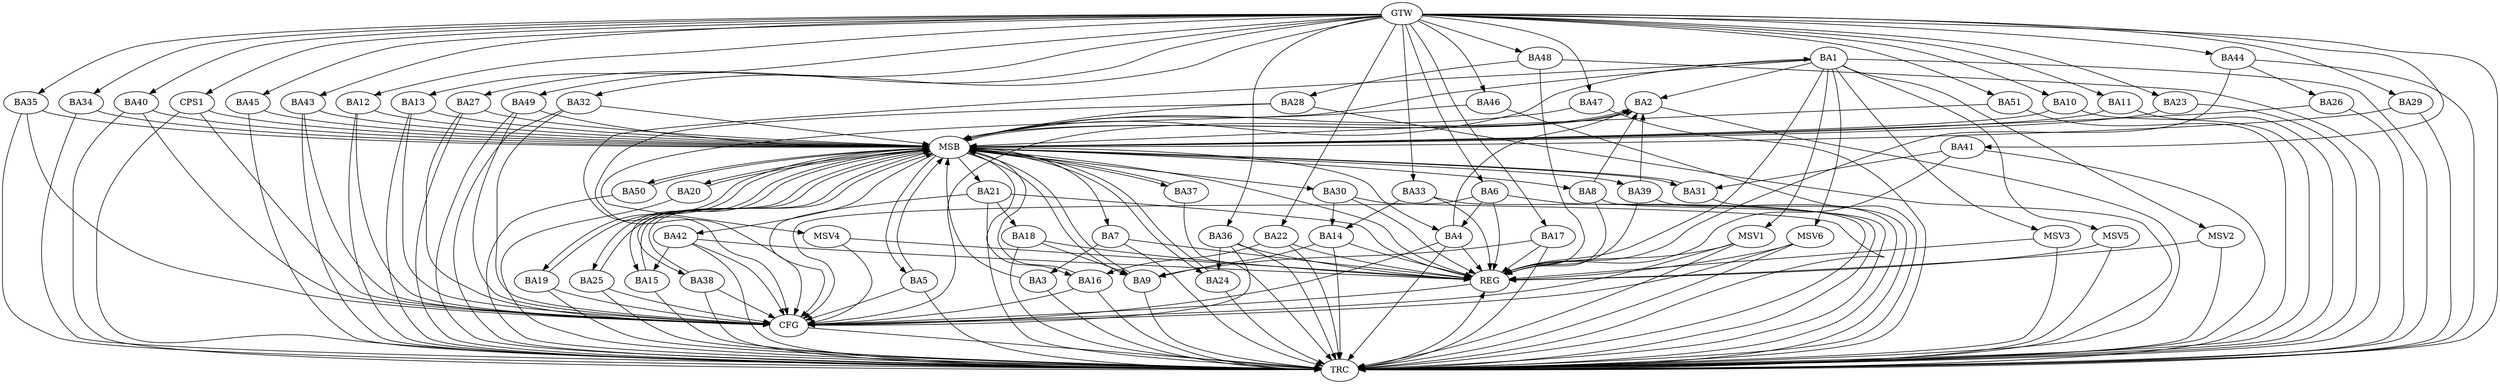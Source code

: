 strict digraph G {
  BA1 [ label="BA1" ];
  BA2 [ label="BA2" ];
  BA3 [ label="BA3" ];
  BA4 [ label="BA4" ];
  BA5 [ label="BA5" ];
  BA6 [ label="BA6" ];
  BA7 [ label="BA7" ];
  BA8 [ label="BA8" ];
  BA9 [ label="BA9" ];
  BA10 [ label="BA10" ];
  BA11 [ label="BA11" ];
  BA12 [ label="BA12" ];
  BA13 [ label="BA13" ];
  BA14 [ label="BA14" ];
  BA15 [ label="BA15" ];
  BA16 [ label="BA16" ];
  BA17 [ label="BA17" ];
  BA18 [ label="BA18" ];
  BA19 [ label="BA19" ];
  BA20 [ label="BA20" ];
  BA21 [ label="BA21" ];
  BA22 [ label="BA22" ];
  BA23 [ label="BA23" ];
  BA24 [ label="BA24" ];
  BA25 [ label="BA25" ];
  BA26 [ label="BA26" ];
  BA27 [ label="BA27" ];
  BA28 [ label="BA28" ];
  BA29 [ label="BA29" ];
  BA30 [ label="BA30" ];
  BA31 [ label="BA31" ];
  BA32 [ label="BA32" ];
  BA33 [ label="BA33" ];
  BA34 [ label="BA34" ];
  BA35 [ label="BA35" ];
  BA36 [ label="BA36" ];
  BA37 [ label="BA37" ];
  BA38 [ label="BA38" ];
  BA39 [ label="BA39" ];
  BA40 [ label="BA40" ];
  BA41 [ label="BA41" ];
  BA42 [ label="BA42" ];
  BA43 [ label="BA43" ];
  BA44 [ label="BA44" ];
  BA45 [ label="BA45" ];
  BA46 [ label="BA46" ];
  BA47 [ label="BA47" ];
  BA48 [ label="BA48" ];
  BA49 [ label="BA49" ];
  BA50 [ label="BA50" ];
  BA51 [ label="BA51" ];
  CPS1 [ label="CPS1" ];
  GTW [ label="GTW" ];
  REG [ label="REG" ];
  MSB [ label="MSB" ];
  CFG [ label="CFG" ];
  TRC [ label="TRC" ];
  MSV1 [ label="MSV1" ];
  MSV2 [ label="MSV2" ];
  MSV3 [ label="MSV3" ];
  MSV4 [ label="MSV4" ];
  MSV5 [ label="MSV5" ];
  MSV6 [ label="MSV6" ];
  BA1 -> BA2;
  BA4 -> BA2;
  BA6 -> BA4;
  BA7 -> BA3;
  BA8 -> BA2;
  BA14 -> BA9;
  BA17 -> BA9;
  BA18 -> BA9;
  BA21 -> BA18;
  BA22 -> BA16;
  BA30 -> BA14;
  BA33 -> BA14;
  BA36 -> BA24;
  BA39 -> BA2;
  BA41 -> BA31;
  BA42 -> BA15;
  BA44 -> BA26;
  BA48 -> BA28;
  GTW -> BA6;
  GTW -> BA10;
  GTW -> BA11;
  GTW -> BA12;
  GTW -> BA13;
  GTW -> BA17;
  GTW -> BA22;
  GTW -> BA23;
  GTW -> BA27;
  GTW -> BA29;
  GTW -> BA32;
  GTW -> BA33;
  GTW -> BA34;
  GTW -> BA35;
  GTW -> BA36;
  GTW -> BA40;
  GTW -> BA41;
  GTW -> BA43;
  GTW -> BA44;
  GTW -> BA45;
  GTW -> BA46;
  GTW -> BA47;
  GTW -> BA48;
  GTW -> BA49;
  GTW -> BA51;
  GTW -> CPS1;
  BA1 -> REG;
  BA4 -> REG;
  BA6 -> REG;
  BA7 -> REG;
  BA8 -> REG;
  BA14 -> REG;
  BA17 -> REG;
  BA18 -> REG;
  BA21 -> REG;
  BA22 -> REG;
  BA30 -> REG;
  BA33 -> REG;
  BA36 -> REG;
  BA39 -> REG;
  BA41 -> REG;
  BA42 -> REG;
  BA44 -> REG;
  BA48 -> REG;
  BA2 -> MSB;
  MSB -> BA1;
  MSB -> REG;
  BA3 -> MSB;
  MSB -> BA2;
  BA5 -> MSB;
  MSB -> BA4;
  BA9 -> MSB;
  BA10 -> MSB;
  MSB -> BA9;
  BA11 -> MSB;
  BA12 -> MSB;
  MSB -> BA7;
  BA13 -> MSB;
  BA15 -> MSB;
  BA16 -> MSB;
  BA19 -> MSB;
  BA20 -> MSB;
  BA23 -> MSB;
  BA24 -> MSB;
  MSB -> BA16;
  BA25 -> MSB;
  BA26 -> MSB;
  BA27 -> MSB;
  BA28 -> MSB;
  BA29 -> MSB;
  MSB -> BA25;
  BA31 -> MSB;
  BA32 -> MSB;
  BA34 -> MSB;
  MSB -> BA30;
  BA35 -> MSB;
  MSB -> BA5;
  BA37 -> MSB;
  MSB -> BA20;
  BA38 -> MSB;
  MSB -> BA37;
  BA40 -> MSB;
  BA43 -> MSB;
  BA45 -> MSB;
  BA46 -> MSB;
  MSB -> BA39;
  BA47 -> MSB;
  MSB -> BA31;
  BA49 -> MSB;
  BA50 -> MSB;
  BA51 -> MSB;
  MSB -> BA24;
  CPS1 -> MSB;
  MSB -> BA38;
  MSB -> BA15;
  MSB -> BA8;
  MSB -> BA19;
  MSB -> BA50;
  MSB -> BA42;
  MSB -> BA21;
  BA12 -> CFG;
  BA28 -> CFG;
  BA43 -> CFG;
  BA25 -> CFG;
  BA4 -> CFG;
  BA36 -> CFG;
  BA42 -> CFG;
  BA2 -> CFG;
  BA35 -> CFG;
  BA40 -> CFG;
  BA6 -> CFG;
  BA21 -> CFG;
  BA16 -> CFG;
  BA19 -> CFG;
  BA5 -> CFG;
  CPS1 -> CFG;
  BA32 -> CFG;
  BA38 -> CFG;
  BA27 -> CFG;
  BA49 -> CFG;
  BA1 -> CFG;
  BA13 -> CFG;
  REG -> CFG;
  BA1 -> TRC;
  BA2 -> TRC;
  BA3 -> TRC;
  BA4 -> TRC;
  BA5 -> TRC;
  BA6 -> TRC;
  BA7 -> TRC;
  BA8 -> TRC;
  BA9 -> TRC;
  BA10 -> TRC;
  BA11 -> TRC;
  BA12 -> TRC;
  BA13 -> TRC;
  BA14 -> TRC;
  BA15 -> TRC;
  BA16 -> TRC;
  BA17 -> TRC;
  BA18 -> TRC;
  BA19 -> TRC;
  BA20 -> TRC;
  BA21 -> TRC;
  BA22 -> TRC;
  BA23 -> TRC;
  BA24 -> TRC;
  BA25 -> TRC;
  BA26 -> TRC;
  BA27 -> TRC;
  BA28 -> TRC;
  BA29 -> TRC;
  BA30 -> TRC;
  BA31 -> TRC;
  BA32 -> TRC;
  BA33 -> TRC;
  BA34 -> TRC;
  BA35 -> TRC;
  BA36 -> TRC;
  BA37 -> TRC;
  BA38 -> TRC;
  BA39 -> TRC;
  BA40 -> TRC;
  BA41 -> TRC;
  BA42 -> TRC;
  BA43 -> TRC;
  BA44 -> TRC;
  BA45 -> TRC;
  BA46 -> TRC;
  BA47 -> TRC;
  BA48 -> TRC;
  BA49 -> TRC;
  BA50 -> TRC;
  BA51 -> TRC;
  CPS1 -> TRC;
  GTW -> TRC;
  CFG -> TRC;
  TRC -> REG;
  BA1 -> MSV1;
  BA1 -> MSV2;
  MSV1 -> REG;
  MSV1 -> TRC;
  MSV1 -> CFG;
  MSV2 -> REG;
  MSV2 -> TRC;
  BA1 -> MSV3;
  MSV3 -> REG;
  MSV3 -> TRC;
  BA1 -> MSV4;
  BA1 -> MSV5;
  MSV4 -> REG;
  MSV4 -> CFG;
  MSV5 -> REG;
  MSV5 -> TRC;
  BA1 -> MSV6;
  MSV6 -> REG;
  MSV6 -> TRC;
  MSV6 -> CFG;
}
